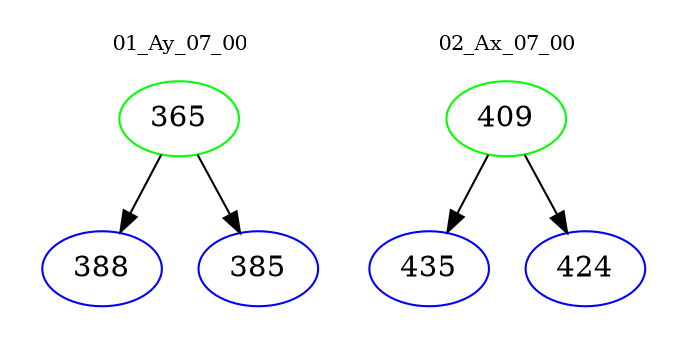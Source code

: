 digraph{
subgraph cluster_0 {
color = white
label = "01_Ay_07_00";
fontsize=10;
T0_365 [label="365", color="green"]
T0_365 -> T0_388 [color="black"]
T0_388 [label="388", color="blue"]
T0_365 -> T0_385 [color="black"]
T0_385 [label="385", color="blue"]
}
subgraph cluster_1 {
color = white
label = "02_Ax_07_00";
fontsize=10;
T1_409 [label="409", color="green"]
T1_409 -> T1_435 [color="black"]
T1_435 [label="435", color="blue"]
T1_409 -> T1_424 [color="black"]
T1_424 [label="424", color="blue"]
}
}

